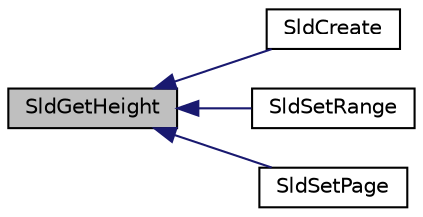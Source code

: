 digraph "SldGetHeight"
{
  edge [fontname="Helvetica",fontsize="10",labelfontname="Helvetica",labelfontsize="10"];
  node [fontname="Helvetica",fontsize="10",shape=record];
  rankdir="LR";
  Node1 [label="SldGetHeight",height=0.2,width=0.4,color="black", fillcolor="grey75", style="filled", fontcolor="black"];
  Node1 -> Node2 [dir="back",color="midnightblue",fontsize="10",style="solid",fontname="Helvetica"];
  Node2 [label="SldCreate",height=0.2,width=0.4,color="black", fillcolor="white", style="filled",URL="$_slider_8h.html#a2c24b3f670799ef372288caba9811afd"];
  Node1 -> Node3 [dir="back",color="midnightblue",fontsize="10",style="solid",fontname="Helvetica"];
  Node3 [label="SldSetRange",height=0.2,width=0.4,color="black", fillcolor="white", style="filled",URL="$_slider_8h.html#a1eb2f3eb4821f2ccc8603b5623ff14c8"];
  Node1 -> Node4 [dir="back",color="midnightblue",fontsize="10",style="solid",fontname="Helvetica"];
  Node4 [label="SldSetPage",height=0.2,width=0.4,color="black", fillcolor="white", style="filled",URL="$_slider_8h.html#a3b70befafff9c559b5d519fe4d5c0a8a"];
}
